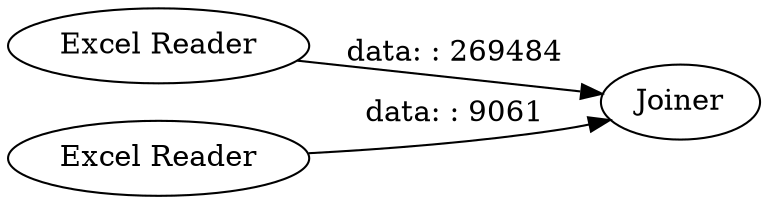 digraph {
	"-6442687659977215390_1" [label="Excel Reader"]
	"-6442687659977215390_2" [label="Excel Reader"]
	"-6442687659977215390_3" [label=Joiner]
	"-6442687659977215390_1" -> "-6442687659977215390_3" [label="data: : 269484"]
	"-6442687659977215390_2" -> "-6442687659977215390_3" [label="data: : 9061"]
	rankdir=LR
}
